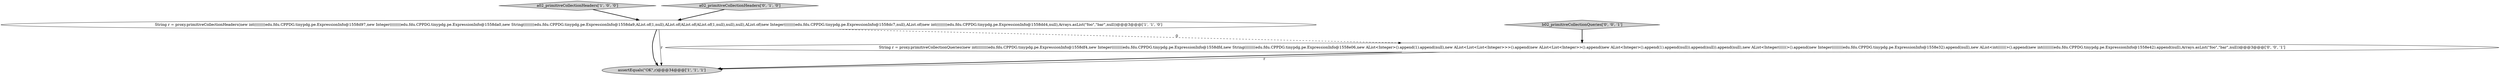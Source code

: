 digraph {
0 [style = filled, label = "a02_primitiveCollectionHeaders['1', '0', '0']", fillcolor = lightgray, shape = diamond image = "AAA0AAABBB1BBB"];
4 [style = filled, label = "String r = proxy.primitiveCollectionQueries(new int((((((((edu.fdu.CPPDG.tinypdg.pe.ExpressionInfo@1558df4,new Integer((((((((edu.fdu.CPPDG.tinypdg.pe.ExpressionInfo@1558dfd,new String((((((((edu.fdu.CPPDG.tinypdg.pe.ExpressionInfo@1558e06,new AList<Integer>().append(1).append(null),new AList<List<List<Integer>>>().append(new AList<List<Integer>>().append(new AList<Integer>().append(1).append(null)).append(null)).append(null),new AList<Integer((((((>().append(new Integer((((((((edu.fdu.CPPDG.tinypdg.pe.ExpressionInfo@1558e32).append(null),new AList<int((((((>().append(new int((((((((edu.fdu.CPPDG.tinypdg.pe.ExpressionInfo@1558e42).append(null),Arrays.asList(\"foo\",\"bar\",null))@@@3@@@['0', '0', '1']", fillcolor = white, shape = ellipse image = "AAA0AAABBB3BBB"];
2 [style = filled, label = "assertEquals(\"OK\",r)@@@34@@@['1', '1', '1']", fillcolor = lightgray, shape = ellipse image = "AAA0AAABBB1BBB"];
1 [style = filled, label = "String r = proxy.primitiveCollectionHeaders(new int((((((((edu.fdu.CPPDG.tinypdg.pe.ExpressionInfo@1558d97,new Integer((((((((edu.fdu.CPPDG.tinypdg.pe.ExpressionInfo@1558da0,new String((((((((edu.fdu.CPPDG.tinypdg.pe.ExpressionInfo@1558da9,AList.of(1,null),AList.of(AList.of(AList.of(1,null),null),null),AList.of(new Integer((((((((edu.fdu.CPPDG.tinypdg.pe.ExpressionInfo@1558dc7,null),AList.of(new int((((((((edu.fdu.CPPDG.tinypdg.pe.ExpressionInfo@1558dd4,null),Arrays.asList(\"foo\",\"bar\",null))@@@3@@@['1', '1', '0']", fillcolor = white, shape = ellipse image = "AAA0AAABBB1BBB"];
3 [style = filled, label = "a02_primitiveCollectionHeaders['0', '1', '0']", fillcolor = lightgray, shape = diamond image = "AAA0AAABBB2BBB"];
5 [style = filled, label = "b02_primitiveCollectionQueries['0', '0', '1']", fillcolor = lightgray, shape = diamond image = "AAA0AAABBB3BBB"];
1->4 [style = dashed, label="0"];
1->2 [style = bold, label=""];
4->2 [style = bold, label=""];
3->1 [style = bold, label=""];
1->2 [style = solid, label="r"];
0->1 [style = bold, label=""];
5->4 [style = bold, label=""];
4->2 [style = solid, label="r"];
}
